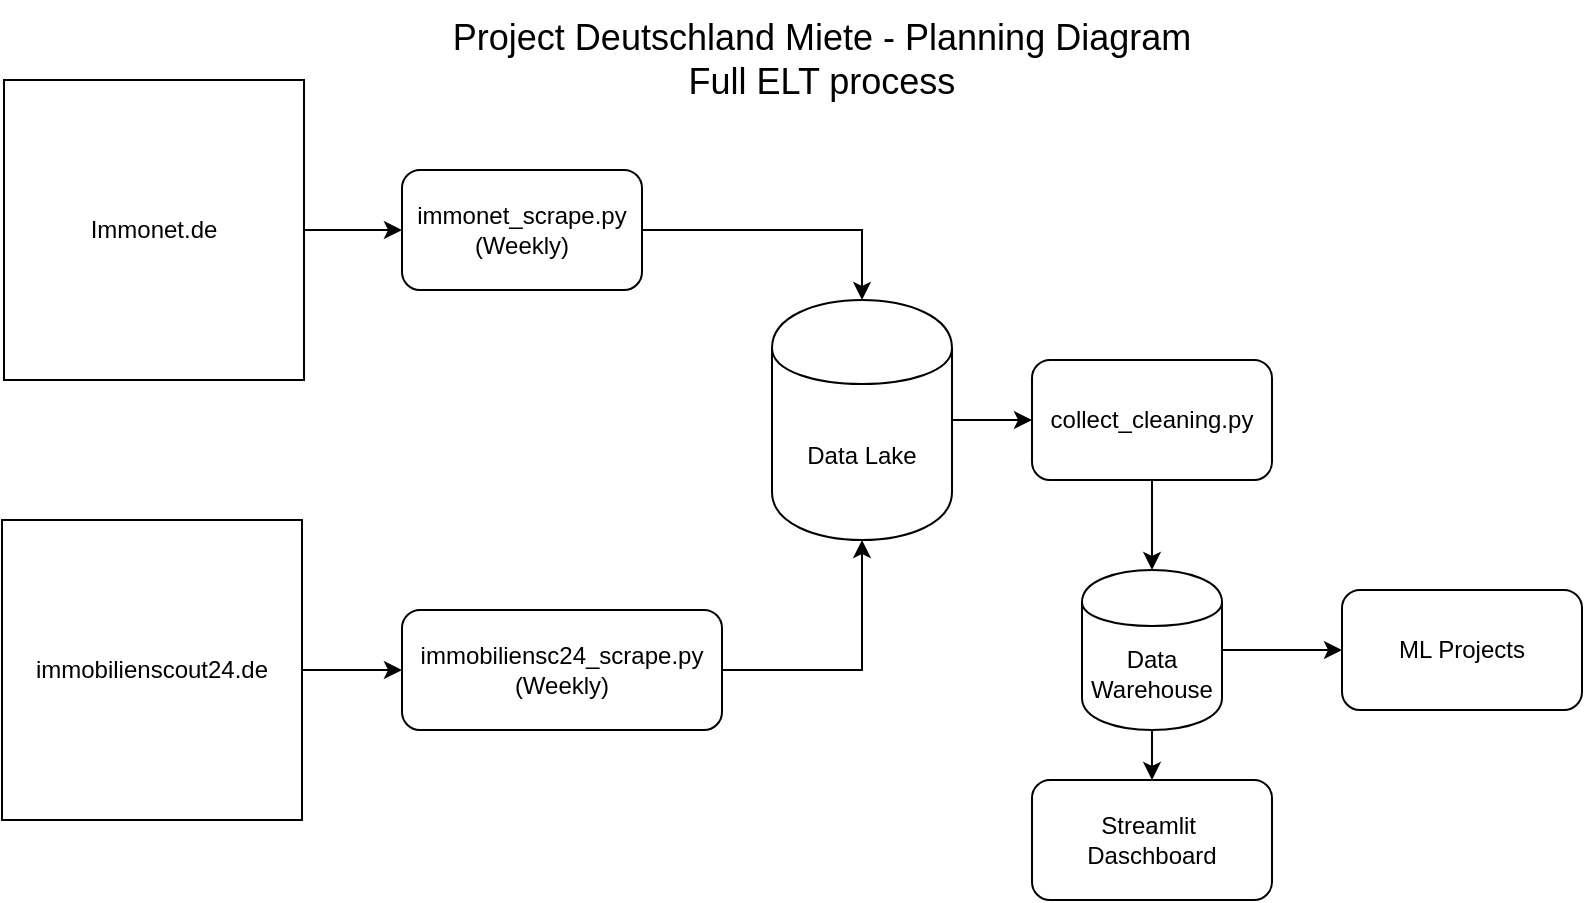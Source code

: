 <mxGraphModel dx="1112" dy="612" grid="1" gridSize="10" guides="1" tooltips="1" connect="1" arrows="1" fold="1" page="1" pageScale="1" pageWidth="850" pageHeight="1100" background="#ffffff"><root><mxCell id="0"/><mxCell id="1" parent="0"/><mxCell id="4" style="edgeStyle=orthogonalEdgeStyle;rounded=0;html=1;exitX=1;exitY=0.5;entryX=0.5;entryY=0;jettySize=auto;orthogonalLoop=1;" parent="1" source="5" target="3" edge="1"><mxGeometry relative="1" as="geometry"/></mxCell><mxCell id="2" value="Immonet.de" style="whiteSpace=wrap;html=1;aspect=fixed;" parent="1" vertex="1"><mxGeometry x="41" y="50" width="150" height="150" as="geometry"/></mxCell><mxCell id="15" style="edgeStyle=orthogonalEdgeStyle;rounded=0;html=1;exitX=1;exitY=0.5;entryX=0;entryY=0.5;jettySize=auto;orthogonalLoop=1;" parent="1" source="3" target="14" edge="1"><mxGeometry relative="1" as="geometry"/></mxCell><mxCell id="3" value="Data Lake" style="shape=cylinder;whiteSpace=wrap;html=1;boundedLbl=1;" parent="1" vertex="1"><mxGeometry x="425" y="160" width="90" height="120" as="geometry"/></mxCell><mxCell id="10" style="edgeStyle=orthogonalEdgeStyle;rounded=0;html=1;exitX=1;exitY=0.5;entryX=0;entryY=0.5;jettySize=auto;orthogonalLoop=1;" parent="1" source="6" target="8" edge="1"><mxGeometry relative="1" as="geometry"/></mxCell><mxCell id="6" value="immobilienscout24.de" style="whiteSpace=wrap;html=1;aspect=fixed;" parent="1" vertex="1"><mxGeometry x="40" y="270" width="150" height="150" as="geometry"/></mxCell><mxCell id="5" value="immonet_scrape.py&lt;div&gt;(Weekly)&lt;/div&gt;" style="rounded=1;whiteSpace=wrap;html=1;" parent="1" vertex="1"><mxGeometry x="240" y="95" width="120" height="60" as="geometry"/></mxCell><mxCell id="7" style="edgeStyle=orthogonalEdgeStyle;rounded=0;html=1;exitX=1;exitY=0.5;jettySize=auto;orthogonalLoop=1;" parent="1" source="2" target="5" edge="1"><mxGeometry relative="1" as="geometry"><mxPoint x="120" y="90" as="sourcePoint"/><mxPoint x="555" y="200" as="targetPoint"/><Array as="points"><mxPoint x="290" y="125"/><mxPoint x="290" y="125"/></Array></mxGeometry></mxCell><mxCell id="12" style="edgeStyle=orthogonalEdgeStyle;rounded=0;html=1;exitX=1;exitY=0.5;entryX=0.5;entryY=1;jettySize=auto;orthogonalLoop=1;" parent="1" source="8" target="3" edge="1"><mxGeometry relative="1" as="geometry"/></mxCell><mxCell id="8" value="immobiliensc24_scrape.py&lt;div&gt;(Weekly)&lt;/div&gt;" style="rounded=1;whiteSpace=wrap;html=1;" parent="1" vertex="1"><mxGeometry x="240" y="315" width="160" height="60" as="geometry"/></mxCell><mxCell id="13" value="Streamlit&amp;nbsp;&lt;div&gt;Daschboard&lt;/div&gt;" style="rounded=1;whiteSpace=wrap;html=1;" parent="1" vertex="1"><mxGeometry x="555" y="400" width="120" height="60" as="geometry"/></mxCell><mxCell id="16" style="edgeStyle=orthogonalEdgeStyle;rounded=0;html=1;jettySize=auto;orthogonalLoop=1;exitX=0.5;exitY=1;" parent="1" source="18" target="13" edge="1"><mxGeometry relative="1" as="geometry"><mxPoint x="610" y="260" as="sourcePoint"/><Array as="points"/></mxGeometry></mxCell><mxCell id="14" value="collect_cleaning.py" style="rounded=1;whiteSpace=wrap;html=1;" parent="1" vertex="1"><mxGeometry x="555" y="190" width="120" height="60" as="geometry"/></mxCell><mxCell id="17" value="Project Deutschland Miete -&amp;nbsp;&lt;span style=&quot;letter-spacing: 0px&quot;&gt;Planning Diagram&lt;/span&gt;&lt;div&gt;&lt;span style=&quot;letter-spacing: 0px&quot;&gt;Full ELT process&lt;/span&gt;&lt;br&gt;&lt;/div&gt;" style="text;html=1;strokeColor=none;fillColor=none;align=center;verticalAlign=middle;whiteSpace=wrap;rounded=0;fontSize=18;" parent="1" vertex="1"><mxGeometry x="250" y="10" width="400" height="60" as="geometry"/></mxCell><mxCell id="21" style="edgeStyle=orthogonalEdgeStyle;rounded=0;html=1;exitX=1;exitY=0.5;entryX=0;entryY=0.5;jettySize=auto;orthogonalLoop=1;" edge="1" parent="1" source="18" target="20"><mxGeometry relative="1" as="geometry"/></mxCell><mxCell id="18" value="Data&lt;div&gt;Warehouse&lt;/div&gt;" style="shape=cylinder;whiteSpace=wrap;html=1;boundedLbl=1;" vertex="1" parent="1"><mxGeometry x="580" y="295" width="70" height="80" as="geometry"/></mxCell><mxCell id="19" style="edgeStyle=orthogonalEdgeStyle;rounded=0;html=1;jettySize=auto;orthogonalLoop=1;exitX=0.5;exitY=1;" edge="1" parent="1" source="14" target="18"><mxGeometry relative="1" as="geometry"><mxPoint x="610" y="250" as="sourcePoint"/><mxPoint x="610" y="470" as="targetPoint"/><Array as="points"/></mxGeometry></mxCell><mxCell id="20" value="ML Projects" style="rounded=1;whiteSpace=wrap;html=1;" vertex="1" parent="1"><mxGeometry x="710" y="305" width="120" height="60" as="geometry"/></mxCell></root></mxGraphModel>